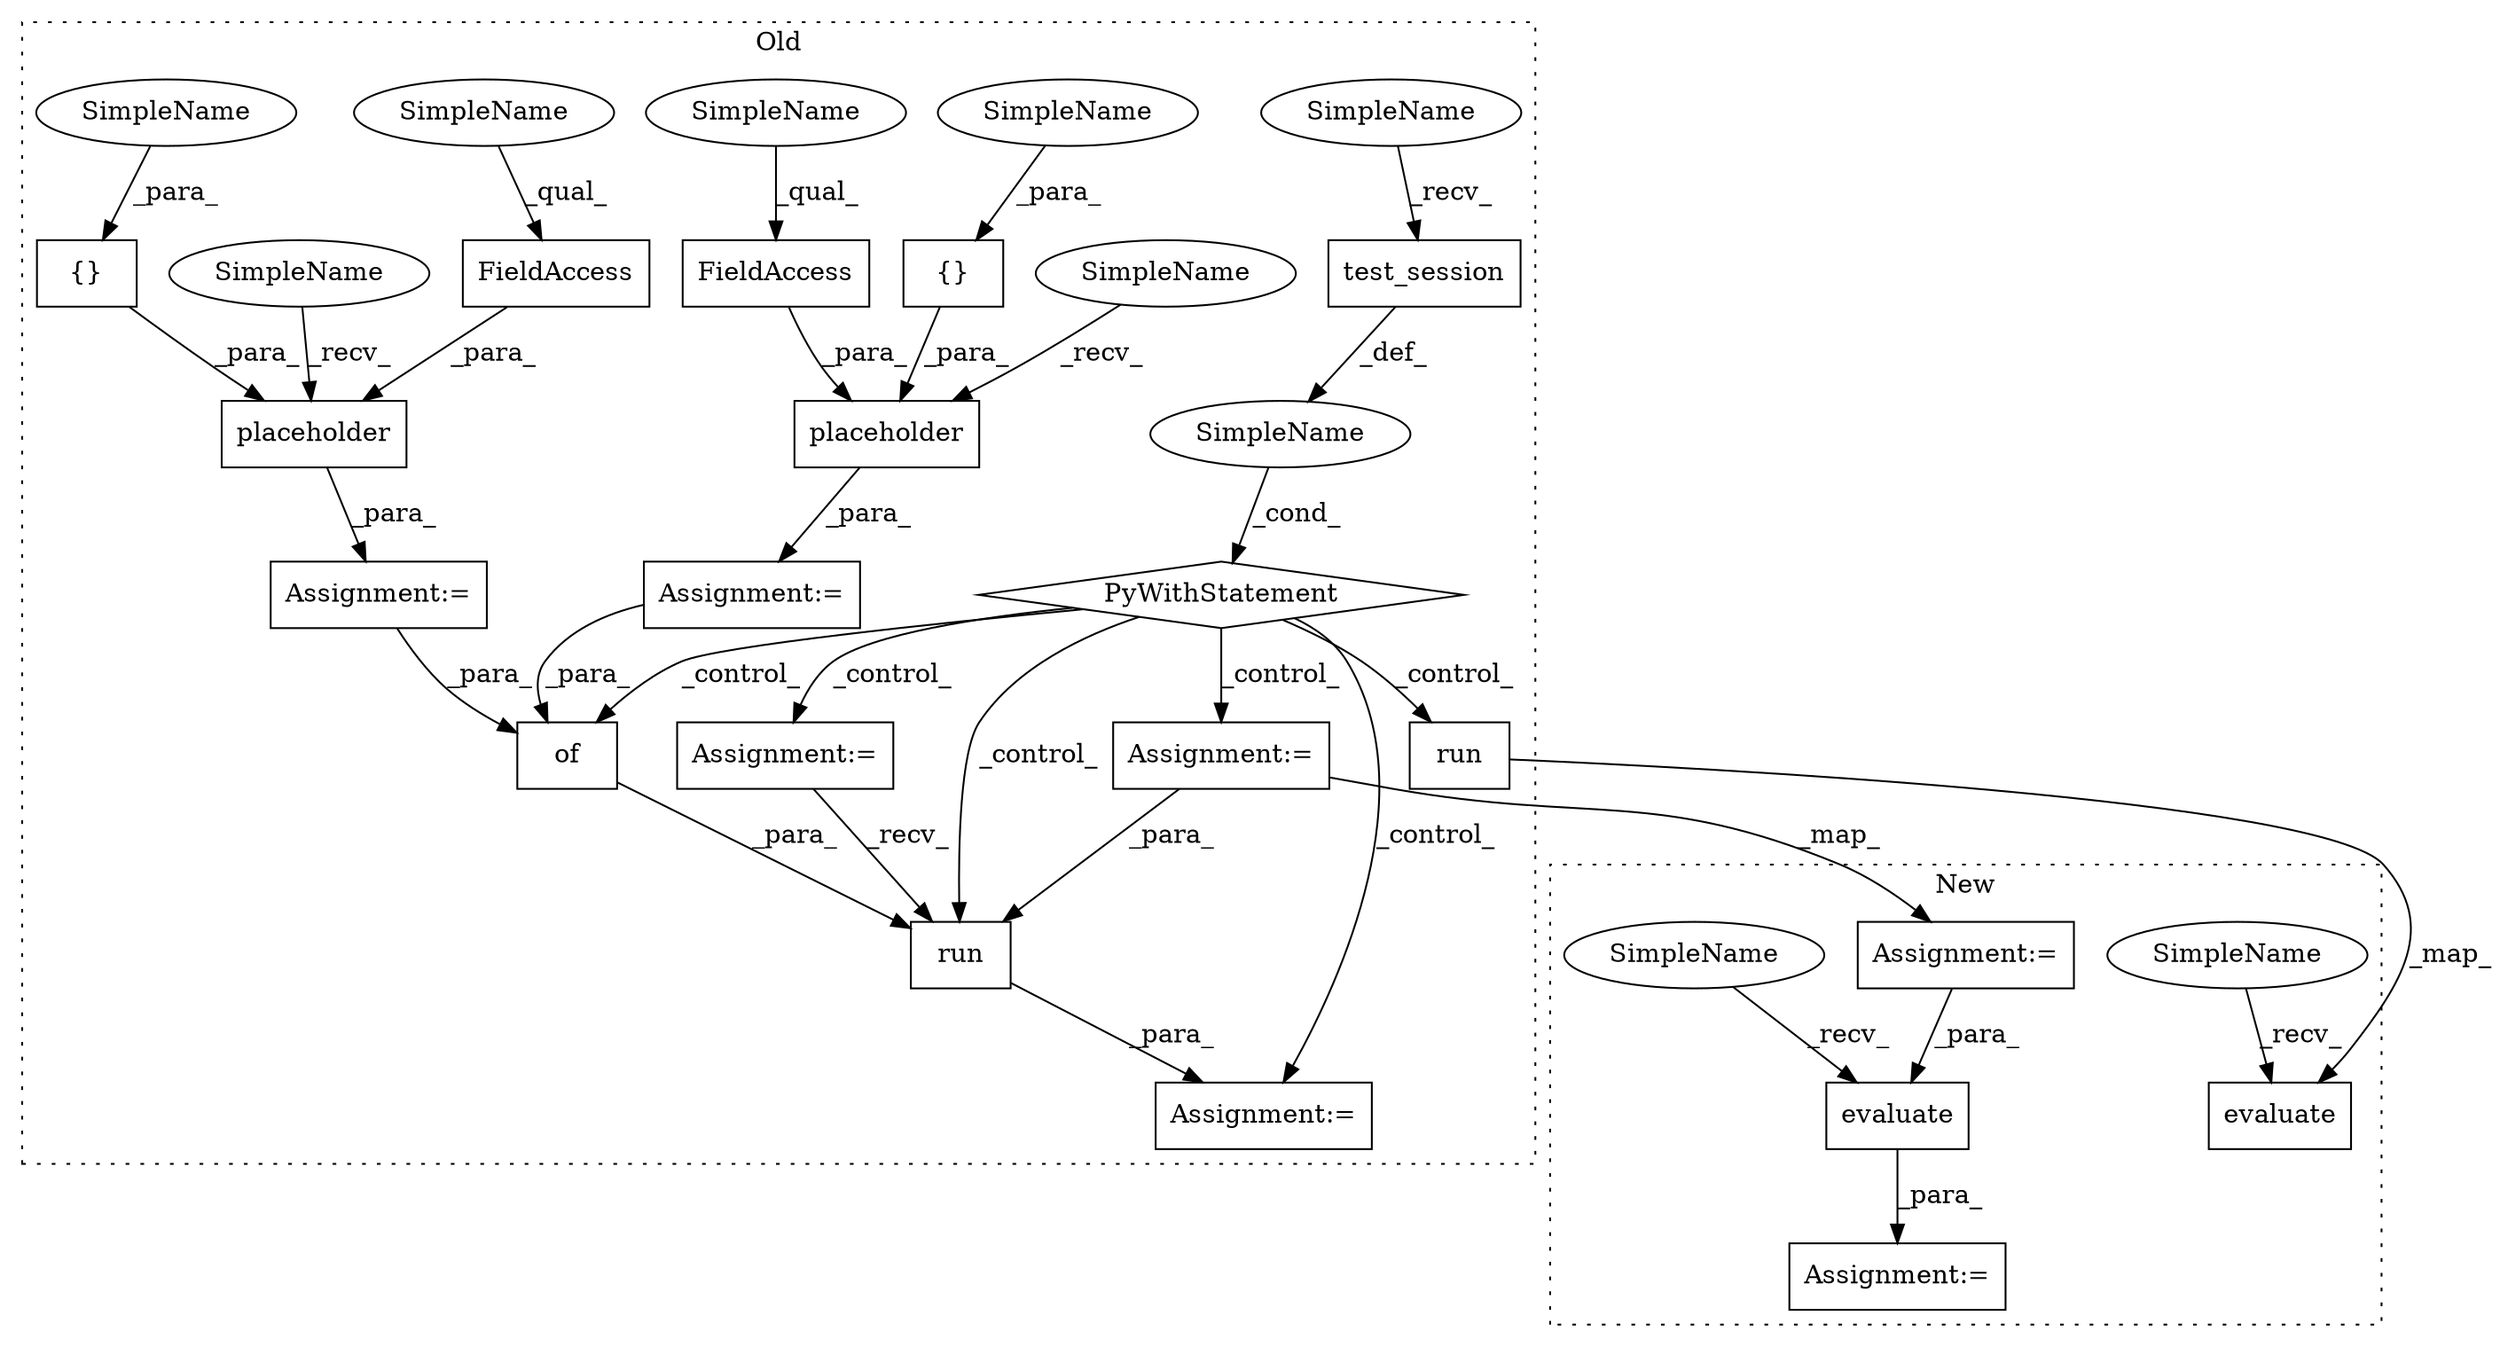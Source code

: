 digraph G {
subgraph cluster0 {
1 [label="placeholder" a="32" s="8253,8317" l="12,1" shape="box"];
3 [label="run" a="32" s="9894,9985" l="4,1" shape="box"];
4 [label="SimpleName" a="42" s="" l="" shape="ellipse"];
5 [label="PyWithStatement" a="104" s="9532,9561" l="10,2" shape="diamond"];
7 [label="run" a="32" s="9632" l="5" shape="box"];
8 [label="test_session" a="32" s="9547" l="14" shape="box"];
9 [label="Assignment:=" a="7" s="8241" l="1" shape="box"];
10 [label="FieldAccess" a="22" s="8265" l="18" shape="box"];
11 [label="of" a="32" s="9910,9984" l="3,1" shape="box"];
12 [label="{}" a="4" s="8107,8130" l="1,1" shape="box"];
13 [label="FieldAccess" a="22" s="8079" l="18" shape="box"];
14 [label="{}" a="4" s="8293,8316" l="1,1" shape="box"];
15 [label="placeholder" a="32" s="8067,8131" l="12,1" shape="box"];
16 [label="Assignment:=" a="7" s="8055" l="1" shape="box"];
17 [label="Assignment:=" a="7" s="9652" l="1" shape="box"];
19 [label="Assignment:=" a="7" s="9575" l="7" shape="box"];
20 [label="Assignment:=" a="7" s="9885" l="1" shape="box"];
22 [label="SimpleName" a="42" s="8108" l="10" shape="ellipse"];
23 [label="SimpleName" a="42" s="8294" l="10" shape="ellipse"];
24 [label="SimpleName" a="42" s="9542" l="4" shape="ellipse"];
25 [label="SimpleName" a="42" s="8056" l="10" shape="ellipse"];
26 [label="SimpleName" a="42" s="8079" l="10" shape="ellipse"];
27 [label="SimpleName" a="42" s="8242" l="10" shape="ellipse"];
28 [label="SimpleName" a="42" s="8265" l="10" shape="ellipse"];
label = "Old";
style="dotted";
}
subgraph cluster1 {
2 [label="evaluate" a="32" s="9595,9611" l="9,1" shape="box"];
6 [label="evaluate" a="32" s="9296,9346" l="9,1" shape="box"];
18 [label="Assignment:=" a="7" s="9360" l="1" shape="box"];
21 [label="Assignment:=" a="7" s="9589" l="1" shape="box"];
29 [label="SimpleName" a="42" s="9291" l="4" shape="ellipse"];
30 [label="SimpleName" a="42" s="9590" l="4" shape="ellipse"];
label = "New";
style="dotted";
}
1 -> 9 [label="_para_"];
2 -> 21 [label="_para_"];
3 -> 20 [label="_para_"];
4 -> 5 [label="_cond_"];
5 -> 17 [label="_control_"];
5 -> 20 [label="_control_"];
5 -> 19 [label="_control_"];
5 -> 7 [label="_control_"];
5 -> 3 [label="_control_"];
5 -> 11 [label="_control_"];
7 -> 6 [label="_map_"];
8 -> 4 [label="_def_"];
9 -> 11 [label="_para_"];
10 -> 1 [label="_para_"];
11 -> 3 [label="_para_"];
12 -> 15 [label="_para_"];
13 -> 15 [label="_para_"];
14 -> 1 [label="_para_"];
15 -> 16 [label="_para_"];
16 -> 11 [label="_para_"];
17 -> 18 [label="_map_"];
17 -> 3 [label="_para_"];
18 -> 2 [label="_para_"];
19 -> 3 [label="_recv_"];
22 -> 12 [label="_para_"];
23 -> 14 [label="_para_"];
24 -> 8 [label="_recv_"];
25 -> 15 [label="_recv_"];
26 -> 13 [label="_qual_"];
27 -> 1 [label="_recv_"];
28 -> 10 [label="_qual_"];
29 -> 6 [label="_recv_"];
30 -> 2 [label="_recv_"];
}